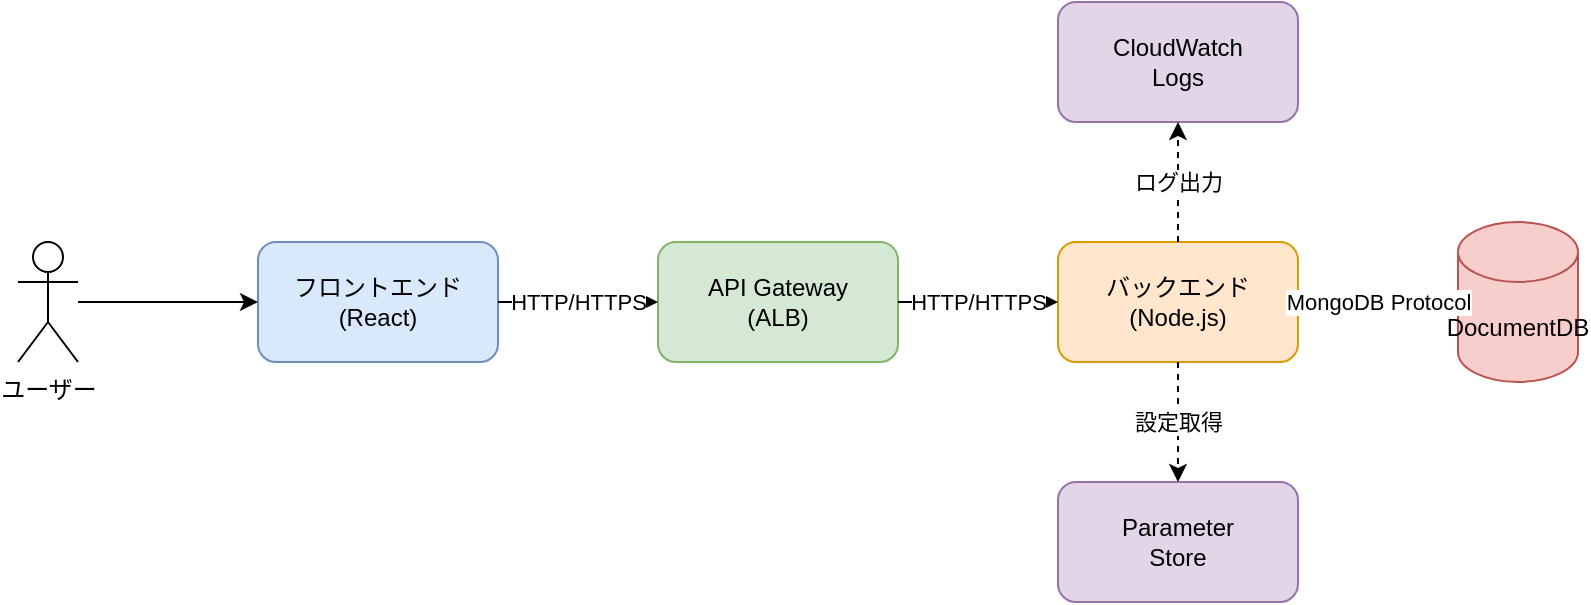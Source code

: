<?xml version="1.0" encoding="UTF-8"?>
<mxfile version="21.6.6">
  <diagram id="data-flow" name="データフロー図">
    <mxGraphModel dx="1422" dy="762" grid="1" gridSize="10" guides="1" tooltips="1" connect="1" arrows="1" fold="1" page="1" pageScale="1" pageWidth="827" pageHeight="1169" math="0" shadow="0">
      <root>
        <mxCell id="0"/>
        <mxCell id="1" parent="0"/>

        <!-- ユーザー -->
        <mxCell id="2" value="ユーザー" style="shape=umlActor;verticalLabelPosition=bottom;verticalAlign=top;html=1;outlineConnect=0;" vertex="1" parent="1">
          <mxGeometry x="40" y="280" width="30" height="60" as="geometry"/>
        </mxCell>

        <!-- フロントエンド -->
        <mxCell id="3" value="フロントエンド&#xa;(React)" style="rounded=1;whiteSpace=wrap;html=1;fillColor=#dae8fc;strokeColor=#6c8ebf;" vertex="1" parent="1">
          <mxGeometry x="160" y="280" width="120" height="60" as="geometry"/>
        </mxCell>

        <!-- API Gateway -->
        <mxCell id="4" value="API Gateway&#xa;(ALB)" style="rounded=1;whiteSpace=wrap;html=1;fillColor=#d5e8d4;strokeColor=#82b366;" vertex="1" parent="1">
          <mxGeometry x="360" y="280" width="120" height="60" as="geometry"/>
        </mxCell>

        <!-- バックエンド -->
        <mxCell id="5" value="バックエンド&#xa;(Node.js)" style="rounded=1;whiteSpace=wrap;html=1;fillColor=#ffe6cc;strokeColor=#d79b00;" vertex="1" parent="1">
          <mxGeometry x="560" y="280" width="120" height="60" as="geometry"/>
        </mxCell>

        <!-- データベース -->
        <mxCell id="6" value="DocumentDB" style="shape=cylinder3;whiteSpace=wrap;html=1;boundedLbl=1;backgroundOutline=1;size=15;fillColor=#f8cecc;strokeColor=#b85450;" vertex="1" parent="1">
          <mxGeometry x="760" y="270" width="60" height="80" as="geometry"/>
        </mxCell>

        <!-- Parameter Store -->
        <mxCell id="7" value="Parameter&#xa;Store" style="rounded=1;whiteSpace=wrap;html=1;fillColor=#e1d5e7;strokeColor=#9673a6;" vertex="1" parent="1">
          <mxGeometry x="560" y="400" width="120" height="60" as="geometry"/>
        </mxCell>

        <!-- CloudWatch -->
        <mxCell id="8" value="CloudWatch&#xa;Logs" style="rounded=1;whiteSpace=wrap;html=1;fillColor=#e1d5e7;strokeColor=#9673a6;" vertex="1" parent="1">
          <mxGeometry x="560" y="160" width="120" height="60" as="geometry"/>
        </mxCell>

        <!-- データフロー -->
        <mxCell id="9" value="" style="endArrow=classic;html=1;rounded=0;" edge="1" parent="1" source="2" target="3">
          <mxGeometry width="50" height="50" relative="1" as="geometry"/>
        </mxCell>

        <mxCell id="10" value="HTTP/HTTPS" style="endArrow=classic;html=1;rounded=0;" edge="1" parent="1" source="3" target="4">
          <mxGeometry width="50" height="50" relative="1" as="geometry"/>
        </mxCell>

        <mxCell id="11" value="HTTP/HTTPS" style="endArrow=classic;html=1;rounded=0;" edge="1" parent="1" source="4" target="5">
          <mxGeometry width="50" height="50" relative="1" as="geometry"/>
        </mxCell>

        <mxCell id="12" value="MongoDB Protocol" style="endArrow=classic;html=1;rounded=0;" edge="1" parent="1" source="5" target="6">
          <mxGeometry width="50" height="50" relative="1" as="geometry"/>
        </mxCell>

        <mxCell id="13" value="設定取得" style="endArrow=classic;html=1;rounded=0;dashed=1;" edge="1" parent="1" source="5" target="7">
          <mxGeometry width="50" height="50" relative="1" as="geometry"/>
        </mxCell>

        <mxCell id="14" value="ログ出力" style="endArrow=classic;html=1;rounded=0;dashed=1;" edge="1" parent="1" source="5" target="8">
          <mxGeometry width="50" height="50" relative="1" as="geometry"/>
        </mxCell>
      </root>
    </mxGraphModel>
  </diagram>

  <diagram id="deployment-flow" name="デプロイメントフロー図">
    <mxGraphModel dx="1422" dy="762" grid="1" gridSize="10" guides="1" tooltips="1" connect="1" arrows="1" fold="1" page="1" pageScale="1" pageWidth="827" pageHeight="1169" math="0" shadow="0">
      <root>
        <mxCell id="0"/>
        <mxCell id="1" parent="0"/>

        <!-- 開発者 -->
        <mxCell id="2" value="開発者" style="shape=umlActor;verticalLabelPosition=bottom;verticalAlign=top;html=1;outlineConnect=0;" vertex="1" parent="1">
          <mxGeometry x="40" y="280" width="30" height="60" as="geometry"/>
        </mxCell>

        <!-- GitHub -->
        <mxCell id="3" value="GitHub&#xa;Repository" style="rounded=1;whiteSpace=wrap;html=1;fillColor=#dae8fc;strokeColor=#6c8ebf;" vertex="1" parent="1">
          <mxGeometry x="160" y="280" width="120" height="60" as="geometry"/>
        </mxCell>

        <!-- GitHub Actions -->
        <mxCell id="4" value="GitHub&#xa;Actions" style="rounded=1;whiteSpace=wrap;html=1;fillColor=#d5e8d4;strokeColor=#82b366;" vertex="1" parent="1">
          <mxGeometry x="360" y="280" width="120" height="60" as="geometry"/>
        </mxCell>

        <!-- ECR -->
        <mxCell id="5" value="Amazon&#xa;ECR" style="rounded=1;whiteSpace=wrap;html=1;fillColor=#ffe6cc;strokeColor=#d79b00;" vertex="1" parent="1">
          <mxGeometry x="560" y="280" width="120" height="60" as="geometry"/>
        </mxCell>

        <!-- ECS -->
        <mxCell id="6" value="Amazon&#xa;ECS" style="rounded=1;whiteSpace=wrap;html=1;fillColor=#f8cecc;strokeColor=#b85450;" vertex="1" parent="1">
          <mxGeometry x="760" y="280" width="120" height="60" as="geometry"/>
        </mxCell>

        <!-- デプロイフロー -->
        <mxCell id="7" value="git push" style="endArrow=classic;html=1;rounded=0;" edge="1" parent="1" source="2" target="3">
          <mxGeometry width="50" height="50" relative="1" as="geometry"/>
        </mxCell>

        <mxCell id="8" value="トリガー" style="endArrow=classic;html=1;rounded=0;" edge="1" parent="1" source="3" target="4">
          <mxGeometry width="50" height="50" relative="1" as="geometry"/>
        </mxCell>

        <mxCell id="9" value="イメージ&#xa;プッシュ" style="endArrow=classic;html=1;rounded=0;" edge="1" parent="1" source="4" target="5">
          <mxGeometry width="50" height="50" relative="1" as="geometry"/>
        </mxCell>

        <mxCell id="10" value="デプロイ" style="endArrow=classic;html=1;rounded=0;" edge="1" parent="1" source="5" target="6">
          <mxGeometry width="50" height="50" relative="1" as="geometry"/>
        </mxCell>

        <!-- 環境分岐 -->
        <mxCell id="11" value="開発環境" style="rounded=1;whiteSpace=wrap;html=1;fillColor=#f5f5f5;strokeColor=#666666;fontColor=#333333;" vertex="1" parent="1">
          <mxGeometry x="760" y="160" width="120" height="40" as="geometry"/>
        </mxCell>

        <mxCell id="12" value="本番環境" style="rounded=1;whiteSpace=wrap;html=1;fillColor=#f5f5f5;strokeColor=#666666;fontColor=#333333;" vertex="1" parent="1">
          <mxGeometry x="760" y="400" width="120" height="40" as="geometry"/>
        </mxCell>

        <mxCell id="13" value="develop" style="endArrow=classic;html=1;rounded=0;dashed=1;" edge="1" parent="1" source="6" target="11">
          <mxGeometry width="50" height="50" relative="1" as="geometry"/>
        </mxCell>

        <mxCell id="14" value="main" style="endArrow=classic;html=1;rounded=0;dashed=1;" edge="1" parent="1" source="6" target="12">
          <mxGeometry width="50" height="50" relative="1" as="geometry"/>
        </mxCell>
      </root>
    </mxGraphModel>
  </diagram>
</mxfile>
